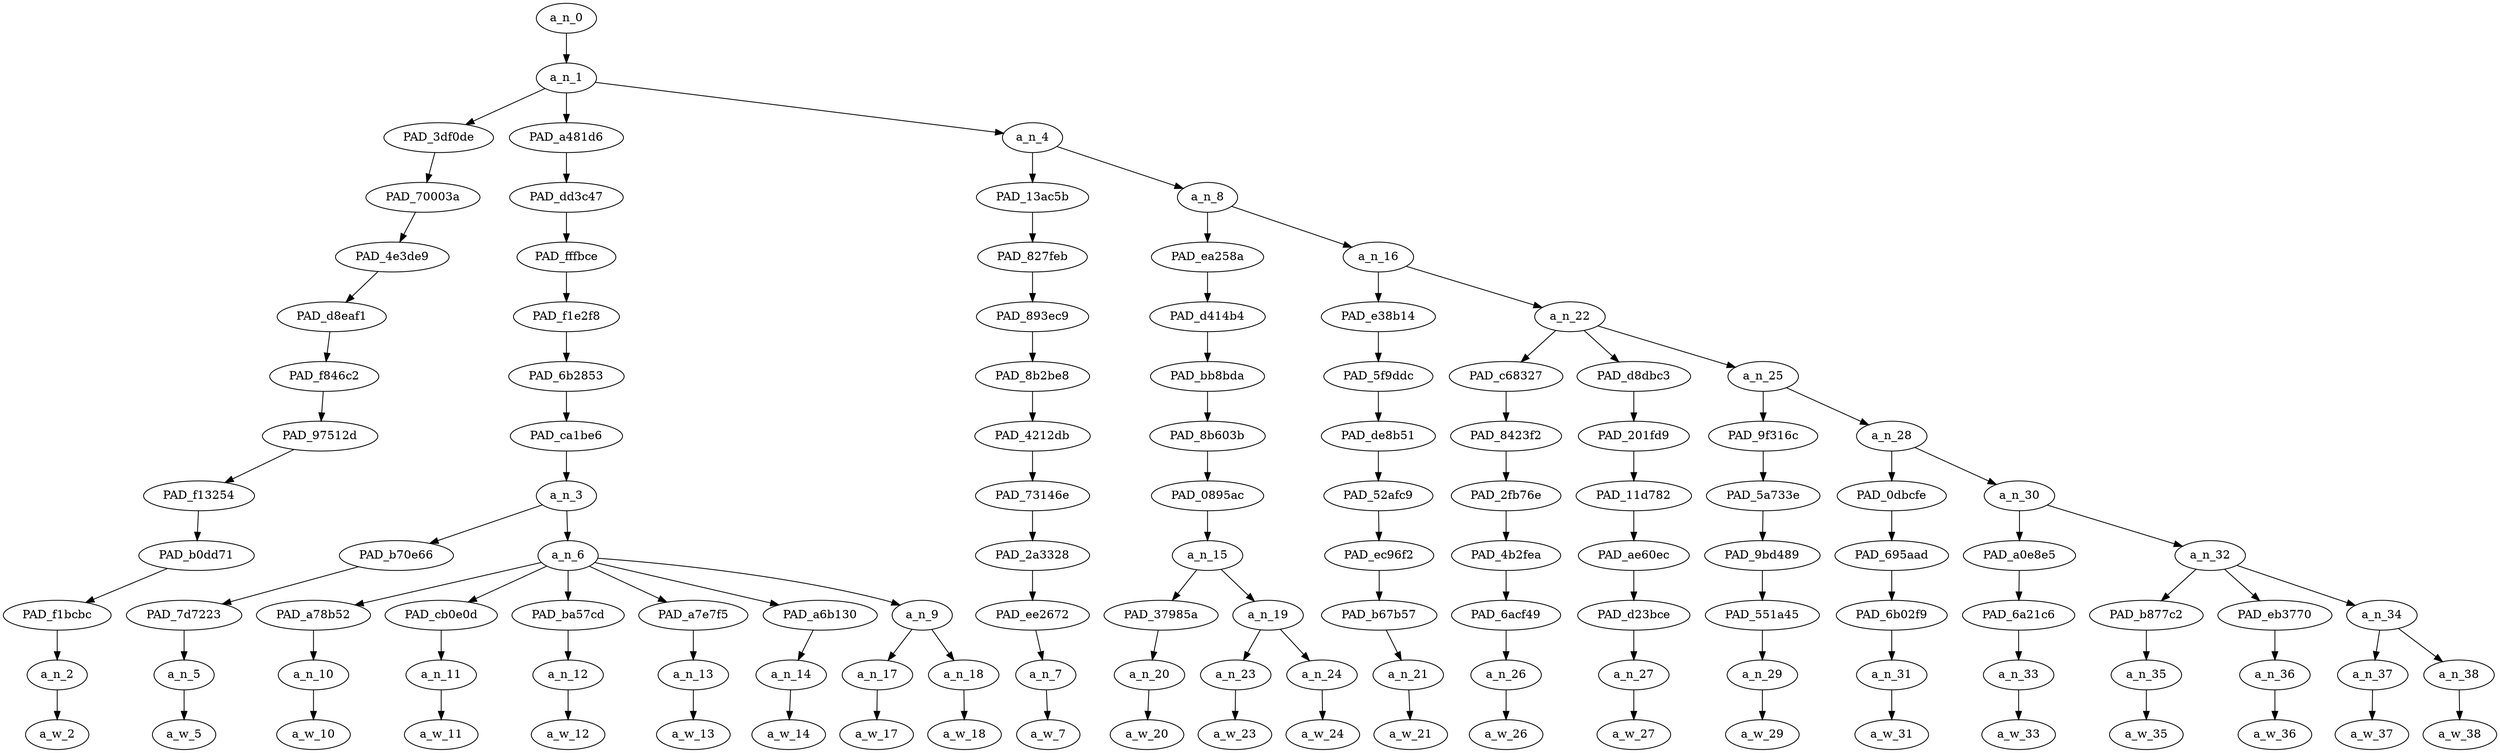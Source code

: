 strict digraph "" {
	a_n_0	[div_dir=1,
		index=0,
		level=12,
		pos="4.909432870370371,12!",
		text_span="[0, 1, 2, 3, 4, 5, 6, 7, 8, 9, 10, 11, 12, 13, 14, 15, 16, 17, 18, 19, 20, 21, 22]",
		value=1.00000000];
	a_n_1	[div_dir=1,
		index=0,
		level=11,
		pos="4.909432870370371,11!",
		text_span="[0, 1, 2, 3, 4, 5, 6, 7, 8, 9, 10, 11, 12, 13, 14, 15, 16, 17, 18, 19, 20, 21, 22]",
		value=0.99991185];
	a_n_0 -> a_n_1;
	PAD_3df0de	[div_dir=1,
		index=0,
		level=10,
		pos="0.0,10!",
		text_span="[0]",
		value=0.03175225];
	a_n_1 -> PAD_3df0de;
	PAD_a481d6	[div_dir=1,
		index=1,
		level=10,
		pos="3.2083333333333335,10!",
		text_span="[1, 2, 3, 4, 5, 6, 7, 8]",
		value=0.21855267];
	a_n_1 -> PAD_a481d6;
	a_n_4	[div_dir=1,
		index=2,
		level=10,
		pos="11.519965277777779,10!",
		text_span="[9, 10, 11, 12, 13, 14, 15, 16, 17, 18, 19, 20, 21, 22]",
		value=0.74951878];
	a_n_1 -> a_n_4;
	PAD_70003a	[div_dir=1,
		index=0,
		level=9,
		pos="0.0,9!",
		text_span="[0]",
		value=0.03175225];
	PAD_3df0de -> PAD_70003a;
	PAD_4e3de9	[div_dir=1,
		index=0,
		level=8,
		pos="0.0,8!",
		text_span="[0]",
		value=0.03175225];
	PAD_70003a -> PAD_4e3de9;
	PAD_d8eaf1	[div_dir=1,
		index=0,
		level=7,
		pos="0.0,7!",
		text_span="[0]",
		value=0.03175225];
	PAD_4e3de9 -> PAD_d8eaf1;
	PAD_f846c2	[div_dir=1,
		index=0,
		level=6,
		pos="0.0,6!",
		text_span="[0]",
		value=0.03175225];
	PAD_d8eaf1 -> PAD_f846c2;
	PAD_97512d	[div_dir=1,
		index=0,
		level=5,
		pos="0.0,5!",
		text_span="[0]",
		value=0.03175225];
	PAD_f846c2 -> PAD_97512d;
	PAD_f13254	[div_dir=1,
		index=0,
		level=4,
		pos="0.0,4!",
		text_span="[0]",
		value=0.03175225];
	PAD_97512d -> PAD_f13254;
	PAD_b0dd71	[div_dir=1,
		index=0,
		level=3,
		pos="0.0,3!",
		text_span="[0]",
		value=0.03175225];
	PAD_f13254 -> PAD_b0dd71;
	PAD_f1bcbc	[div_dir=1,
		index=0,
		level=2,
		pos="0.0,2!",
		text_span="[0]",
		value=0.03175225];
	PAD_b0dd71 -> PAD_f1bcbc;
	a_n_2	[div_dir=1,
		index=0,
		level=1,
		pos="0.0,1!",
		text_span="[0]",
		value=0.03175225];
	PAD_f1bcbc -> a_n_2;
	a_w_2	[div_dir=0,
		index=0,
		level=0,
		pos="0,0!",
		text_span="[0]",
		value=crash];
	a_n_2 -> a_w_2;
	PAD_dd3c47	[div_dir=1,
		index=1,
		level=9,
		pos="3.2083333333333335,9!",
		text_span="[1, 2, 3, 4, 5, 6, 7, 8]",
		value=0.21855267];
	PAD_a481d6 -> PAD_dd3c47;
	PAD_fffbce	[div_dir=1,
		index=1,
		level=8,
		pos="3.2083333333333335,8!",
		text_span="[1, 2, 3, 4, 5, 6, 7, 8]",
		value=0.21855267];
	PAD_dd3c47 -> PAD_fffbce;
	PAD_f1e2f8	[div_dir=1,
		index=1,
		level=7,
		pos="3.2083333333333335,7!",
		text_span="[1, 2, 3, 4, 5, 6, 7, 8]",
		value=0.21855267];
	PAD_fffbce -> PAD_f1e2f8;
	PAD_6b2853	[div_dir=1,
		index=1,
		level=6,
		pos="3.2083333333333335,6!",
		text_span="[1, 2, 3, 4, 5, 6, 7, 8]",
		value=0.21855267];
	PAD_f1e2f8 -> PAD_6b2853;
	PAD_ca1be6	[div_dir=1,
		index=1,
		level=5,
		pos="3.2083333333333335,5!",
		text_span="[1, 2, 3, 4, 5, 6, 7, 8]",
		value=0.21855267];
	PAD_6b2853 -> PAD_ca1be6;
	a_n_3	[div_dir=1,
		index=1,
		level=4,
		pos="3.2083333333333335,4!",
		text_span="[1, 2, 3, 4, 5, 6, 7, 8]",
		value=0.21855267];
	PAD_ca1be6 -> a_n_3;
	PAD_b70e66	[div_dir=1,
		index=1,
		level=3,
		pos="1.0,3!",
		text_span="[1]",
		value=0.02279864];
	a_n_3 -> PAD_b70e66;
	a_n_6	[div_dir=1,
		index=2,
		level=3,
		pos="5.416666666666667,3!",
		text_span="[2, 3, 4, 5, 6, 7, 8]",
		value=0.19574450];
	a_n_3 -> a_n_6;
	PAD_7d7223	[div_dir=1,
		index=1,
		level=2,
		pos="1.0,2!",
		text_span="[1]",
		value=0.02279864];
	PAD_b70e66 -> PAD_7d7223;
	a_n_5	[div_dir=1,
		index=1,
		level=1,
		pos="1.0,1!",
		text_span="[1]",
		value=0.02279864];
	PAD_7d7223 -> a_n_5;
	a_w_5	[div_dir=0,
		index=1,
		level=0,
		pos="1,0!",
		text_span="[1]",
		value=on];
	a_n_5 -> a_w_5;
	PAD_a78b52	[div_dir=-1,
		index=3,
		level=2,
		pos="4.0,2!",
		text_span="[4]",
		value=0.02658445];
	a_n_6 -> PAD_a78b52;
	PAD_cb0e0d	[div_dir=1,
		index=4,
		level=2,
		pos="5.0,2!",
		text_span="[5]",
		value=0.02900154];
	a_n_6 -> PAD_cb0e0d;
	PAD_ba57cd	[div_dir=-1,
		index=5,
		level=2,
		pos="6.0,2!",
		text_span="[6]",
		value=0.03122288];
	a_n_6 -> PAD_ba57cd;
	PAD_a7e7f5	[div_dir=1,
		index=6,
		level=2,
		pos="7.0,2!",
		text_span="[7]",
		value=0.01975718];
	a_n_6 -> PAD_a7e7f5;
	PAD_a6b130	[div_dir=-1,
		index=7,
		level=2,
		pos="8.0,2!",
		text_span="[8]",
		value=0.03012873];
	a_n_6 -> PAD_a6b130;
	a_n_9	[div_dir=-1,
		index=2,
		level=2,
		pos="2.5,2!",
		text_span="[2, 3]",
		value=0.05904763];
	a_n_6 -> a_n_9;
	a_n_10	[div_dir=-1,
		index=4,
		level=1,
		pos="4.0,1!",
		text_span="[4]",
		value=0.02658445];
	PAD_a78b52 -> a_n_10;
	a_w_10	[div_dir=0,
		index=4,
		level=0,
		pos="4,0!",
		text_span="[4]",
		value="<number>"];
	a_n_10 -> a_w_10;
	a_n_11	[div_dir=1,
		index=5,
		level=1,
		pos="5.0,1!",
		text_span="[5]",
		value=0.02900154];
	PAD_cb0e0d -> a_n_11;
	a_w_11	[div_dir=0,
		index=5,
		level=0,
		pos="5,0!",
		text_span="[5]",
		value=location];
	a_n_11 -> a_w_11;
	a_n_12	[div_dir=-1,
		index=6,
		level=1,
		pos="6.0,1!",
		text_span="[6]",
		value=0.03122288];
	PAD_ba57cd -> a_n_12;
	a_w_12	[div_dir=0,
		index=6,
		level=0,
		pos="6,0!",
		text_span="[6]",
		value=eb1];
	a_n_12 -> a_w_12;
	a_n_13	[div_dir=1,
		index=7,
		level=1,
		pos="7.0,1!",
		text_span="[7]",
		value=0.01975718];
	PAD_a7e7f5 -> a_n_13;
	a_w_13	[div_dir=0,
		index=7,
		level=0,
		pos="7,0!",
		text_span="[7]",
		value=i1];
	a_n_13 -> a_w_13;
	a_n_14	[div_dir=-1,
		index=8,
		level=1,
		pos="8.0,1!",
		text_span="[8]",
		value=0.03012873];
	PAD_a6b130 -> a_n_14;
	a_w_14	[div_dir=0,
		index=8,
		level=0,
		pos="8,0!",
		text_span="[8]",
		value="<number>1"];
	a_n_14 -> a_w_14;
	a_n_17	[div_dir=-1,
		index=2,
		level=1,
		pos="2.0,1!",
		text_span="[2]",
		value=0.03842359];
	a_n_9 -> a_n_17;
	a_n_18	[div_dir=-1,
		index=3,
		level=1,
		pos="3.0,1!",
		text_span="[3]",
		value=0.02059213];
	a_n_9 -> a_n_18;
	a_w_17	[div_dir=0,
		index=2,
		level=0,
		pos="2,0!",
		text_span="[2]",
		value=eb];
	a_n_17 -> a_w_17;
	a_w_18	[div_dir=0,
		index=3,
		level=0,
		pos="3,0!",
		text_span="[3]",
		value=i];
	a_n_18 -> a_w_18;
	PAD_13ac5b	[div_dir=1,
		index=2,
		level=9,
		pos="9.0,9!",
		text_span="[9]",
		value=0.03378306];
	a_n_4 -> PAD_13ac5b;
	a_n_8	[div_dir=1,
		index=3,
		level=9,
		pos="14.039930555555557,9!",
		text_span="[10, 11, 12, 13, 14, 15, 16, 17, 18, 19, 20, 21, 22]",
		value=0.71565650];
	a_n_4 -> a_n_8;
	PAD_827feb	[div_dir=1,
		index=2,
		level=8,
		pos="9.0,8!",
		text_span="[9]",
		value=0.03378306];
	PAD_13ac5b -> PAD_827feb;
	PAD_893ec9	[div_dir=1,
		index=2,
		level=7,
		pos="9.0,7!",
		text_span="[9]",
		value=0.03378306];
	PAD_827feb -> PAD_893ec9;
	PAD_8b2be8	[div_dir=1,
		index=2,
		level=6,
		pos="9.0,6!",
		text_span="[9]",
		value=0.03378306];
	PAD_893ec9 -> PAD_8b2be8;
	PAD_4212db	[div_dir=1,
		index=2,
		level=5,
		pos="9.0,5!",
		text_span="[9]",
		value=0.03378306];
	PAD_8b2be8 -> PAD_4212db;
	PAD_73146e	[div_dir=1,
		index=2,
		level=4,
		pos="9.0,4!",
		text_span="[9]",
		value=0.03378306];
	PAD_4212db -> PAD_73146e;
	PAD_2a3328	[div_dir=1,
		index=3,
		level=3,
		pos="9.0,3!",
		text_span="[9]",
		value=0.03378306];
	PAD_73146e -> PAD_2a3328;
	PAD_ee2672	[div_dir=1,
		index=8,
		level=2,
		pos="9.0,2!",
		text_span="[9]",
		value=0.03378306];
	PAD_2a3328 -> PAD_ee2672;
	a_n_7	[div_dir=1,
		index=9,
		level=1,
		pos="9.0,1!",
		text_span="[9]",
		value=0.03378306];
	PAD_ee2672 -> a_n_7;
	a_w_7	[div_dir=0,
		index=9,
		level=0,
		pos="9,0!",
		text_span="[9]",
		value=at];
	a_n_7 -> a_w_7;
	PAD_ea258a	[div_dir=-1,
		index=3,
		level=8,
		pos="11.25,8!",
		text_span="[10, 11, 12]",
		value=0.29740365];
	a_n_8 -> PAD_ea258a;
	a_n_16	[div_dir=1,
		index=4,
		level=8,
		pos="16.829861111111114,8!",
		text_span="[13, 14, 15, 16, 17, 18, 19, 20, 21, 22]",
		value=0.41817345];
	a_n_8 -> a_n_16;
	PAD_d414b4	[div_dir=-1,
		index=3,
		level=7,
		pos="11.25,7!",
		text_span="[10, 11, 12]",
		value=0.29740365];
	PAD_ea258a -> PAD_d414b4;
	PAD_bb8bda	[div_dir=-1,
		index=3,
		level=6,
		pos="11.25,6!",
		text_span="[10, 11, 12]",
		value=0.29740365];
	PAD_d414b4 -> PAD_bb8bda;
	PAD_8b603b	[div_dir=-1,
		index=3,
		level=5,
		pos="11.25,5!",
		text_span="[10, 11, 12]",
		value=0.29740365];
	PAD_bb8bda -> PAD_8b603b;
	PAD_0895ac	[div_dir=-1,
		index=3,
		level=4,
		pos="11.25,4!",
		text_span="[10, 11, 12]",
		value=0.29740365];
	PAD_8b603b -> PAD_0895ac;
	a_n_15	[div_dir=-1,
		index=4,
		level=3,
		pos="11.25,3!",
		text_span="[10, 11, 12]",
		value=0.29740365];
	PAD_0895ac -> a_n_15;
	PAD_37985a	[div_dir=1,
		index=10,
		level=2,
		pos="12.0,2!",
		text_span="[12]",
		value=0.07128043];
	a_n_15 -> PAD_37985a;
	a_n_19	[div_dir=-1,
		index=9,
		level=2,
		pos="10.5,2!",
		text_span="[10, 11]",
		value=0.22612096];
	a_n_15 -> a_n_19;
	a_n_20	[div_dir=1,
		index=12,
		level=1,
		pos="12.0,1!",
		text_span="[12]",
		value=0.07128043];
	PAD_37985a -> a_n_20;
	a_w_20	[div_dir=0,
		index=12,
		level=0,
		pos="12,0!",
		text_span="[12]",
		value=lanes];
	a_n_20 -> a_w_20;
	a_n_23	[div_dir=-1,
		index=10,
		level=1,
		pos="10.0,1!",
		text_span="[10]",
		value=0.08707298];
	a_n_19 -> a_n_23;
	a_n_24	[div_dir=-1,
		index=11,
		level=1,
		pos="11.0,1!",
		text_span="[11]",
		value=0.13896632];
	a_n_19 -> a_n_24;
	a_w_23	[div_dir=0,
		index=10,
		level=0,
		pos="10,0!",
		text_span="[10]",
		value=van];
	a_n_23 -> a_w_23;
	a_w_24	[div_dir=0,
		index=11,
		level=0,
		pos="11,0!",
		text_span="[11]",
		value=dyke];
	a_n_24 -> a_w_24;
	PAD_e38b14	[div_dir=-1,
		index=4,
		level=7,
		pos="13.0,7!",
		text_span="[13]",
		value=0.03719518];
	a_n_16 -> PAD_e38b14;
	a_n_22	[div_dir=1,
		index=5,
		level=7,
		pos="20.659722222222225,7!",
		text_span="[14, 15, 16, 17, 18, 19, 20, 21, 22]",
		value=0.38088860];
	a_n_16 -> a_n_22;
	PAD_5f9ddc	[div_dir=-1,
		index=4,
		level=6,
		pos="13.0,6!",
		text_span="[13]",
		value=0.03719518];
	PAD_e38b14 -> PAD_5f9ddc;
	PAD_de8b51	[div_dir=-1,
		index=4,
		level=5,
		pos="13.0,5!",
		text_span="[13]",
		value=0.03719518];
	PAD_5f9ddc -> PAD_de8b51;
	PAD_52afc9	[div_dir=-1,
		index=4,
		level=4,
		pos="13.0,4!",
		text_span="[13]",
		value=0.03719518];
	PAD_de8b51 -> PAD_52afc9;
	PAD_ec96f2	[div_dir=-1,
		index=5,
		level=3,
		pos="13.0,3!",
		text_span="[13]",
		value=0.03719518];
	PAD_52afc9 -> PAD_ec96f2;
	PAD_b67b57	[div_dir=-1,
		index=11,
		level=2,
		pos="13.0,2!",
		text_span="[13]",
		value=0.03719518];
	PAD_ec96f2 -> PAD_b67b57;
	a_n_21	[div_dir=-1,
		index=13,
		level=1,
		pos="13.0,1!",
		text_span="[13]",
		value=0.03719518];
	PAD_b67b57 -> a_n_21;
	a_w_21	[div_dir=0,
		index=13,
		level=0,
		pos="13,0!",
		text_span="[13]",
		value=blocked];
	a_n_21 -> a_w_21;
	PAD_c68327	[div_dir=1,
		index=6,
		level=6,
		pos="21.0,6!",
		text_span="[21]",
		value=0.04064002];
	a_n_22 -> PAD_c68327;
	PAD_d8dbc3	[div_dir=1,
		index=7,
		level=6,
		pos="22.0,6!",
		text_span="[22]",
		value=0.09488116];
	a_n_22 -> PAD_d8dbc3;
	a_n_25	[div_dir=1,
		index=5,
		level=6,
		pos="18.979166666666668,6!",
		text_span="[14, 15, 16, 17, 18, 19, 20]",
		value=0.24524694];
	a_n_22 -> a_n_25;
	PAD_8423f2	[div_dir=1,
		index=7,
		level=5,
		pos="21.0,5!",
		text_span="[21]",
		value=0.04064002];
	PAD_c68327 -> PAD_8423f2;
	PAD_2fb76e	[div_dir=1,
		index=8,
		level=4,
		pos="21.0,4!",
		text_span="[21]",
		value=0.04064002];
	PAD_8423f2 -> PAD_2fb76e;
	PAD_4b2fea	[div_dir=1,
		index=10,
		level=3,
		pos="21.0,3!",
		text_span="[21]",
		value=0.04064002];
	PAD_2fb76e -> PAD_4b2fea;
	PAD_6acf49	[div_dir=1,
		index=18,
		level=2,
		pos="21.0,2!",
		text_span="[21]",
		value=0.04064002];
	PAD_4b2fea -> PAD_6acf49;
	a_n_26	[div_dir=1,
		index=21,
		level=1,
		pos="21.0,1!",
		text_span="[21]",
		value=0.04064002];
	PAD_6acf49 -> a_n_26;
	a_w_26	[div_dir=0,
		index=21,
		level=0,
		pos="21,0!",
		text_span="[21]",
		value=county];
	a_n_26 -> a_w_26;
	PAD_201fd9	[div_dir=1,
		index=8,
		level=5,
		pos="22.0,5!",
		text_span="[22]",
		value=0.09488116];
	PAD_d8dbc3 -> PAD_201fd9;
	PAD_11d782	[div_dir=1,
		index=9,
		level=4,
		pos="22.0,4!",
		text_span="[22]",
		value=0.09488116];
	PAD_201fd9 -> PAD_11d782;
	PAD_ae60ec	[div_dir=1,
		index=11,
		level=3,
		pos="22.0,3!",
		text_span="[22]",
		value=0.09488116];
	PAD_11d782 -> PAD_ae60ec;
	PAD_d23bce	[div_dir=1,
		index=19,
		level=2,
		pos="22.0,2!",
		text_span="[22]",
		value=0.09488116];
	PAD_ae60ec -> PAD_d23bce;
	a_n_27	[div_dir=1,
		index=22,
		level=1,
		pos="22.0,1!",
		text_span="[22]",
		value=0.09488116];
	PAD_d23bce -> a_n_27;
	a_w_27	[div_dir=0,
		index=22,
		level=0,
		pos="22,0!",
		text_span="[22]",
		value=macomb];
	a_n_27 -> a_w_27;
	PAD_9f316c	[div_dir=1,
		index=6,
		level=5,
		pos="20.0,5!",
		text_span="[20]",
		value=0.05202430];
	a_n_25 -> PAD_9f316c;
	a_n_28	[div_dir=1,
		index=5,
		level=5,
		pos="17.958333333333336,5!",
		text_span="[14, 15, 16, 17, 18, 19]",
		value=0.19313342];
	a_n_25 -> a_n_28;
	PAD_5a733e	[div_dir=1,
		index=7,
		level=4,
		pos="20.0,4!",
		text_span="[20]",
		value=0.05202430];
	PAD_9f316c -> PAD_5a733e;
	PAD_9bd489	[div_dir=1,
		index=9,
		level=3,
		pos="20.0,3!",
		text_span="[20]",
		value=0.05202430];
	PAD_5a733e -> PAD_9bd489;
	PAD_551a45	[div_dir=1,
		index=17,
		level=2,
		pos="20.0,2!",
		text_span="[20]",
		value=0.05202430];
	PAD_9bd489 -> PAD_551a45;
	a_n_29	[div_dir=1,
		index=20,
		level=1,
		pos="20.0,1!",
		text_span="[20]",
		value=0.05202430];
	PAD_551a45 -> a_n_29;
	a_w_29	[div_dir=0,
		index=20,
		level=0,
		pos="20,0!",
		text_span="[20]",
		value=crash1];
	a_n_29 -> a_w_29;
	PAD_0dbcfe	[div_dir=1,
		index=6,
		level=4,
		pos="19.0,4!",
		text_span="[19]",
		value=0.03191230];
	a_n_28 -> PAD_0dbcfe;
	a_n_30	[div_dir=1,
		index=5,
		level=4,
		pos="16.916666666666668,4!",
		text_span="[14, 15, 16, 17, 18]",
		value=0.16116693];
	a_n_28 -> a_n_30;
	PAD_695aad	[div_dir=1,
		index=8,
		level=3,
		pos="19.0,3!",
		text_span="[19]",
		value=0.03191230];
	PAD_0dbcfe -> PAD_695aad;
	PAD_6b02f9	[div_dir=1,
		index=16,
		level=2,
		pos="19.0,2!",
		text_span="[19]",
		value=0.03191230];
	PAD_695aad -> PAD_6b02f9;
	a_n_31	[div_dir=1,
		index=19,
		level=1,
		pos="19.0,1!",
		text_span="[19]",
		value=0.03191230];
	PAD_6b02f9 -> a_n_31;
	a_w_31	[div_dir=0,
		index=19,
		level=0,
		pos="19,0!",
		text_span="[19]",
		value=type];
	a_n_31 -> a_w_31;
	PAD_a0e8e5	[div_dir=-1,
		index=7,
		level=3,
		pos="18.0,3!",
		text_span="[18]",
		value=0.03733643];
	a_n_30 -> PAD_a0e8e5;
	a_n_32	[div_dir=1,
		index=6,
		level=3,
		pos="15.833333333333334,3!",
		text_span="[14, 15, 16, 17]",
		value=0.12379428];
	a_n_30 -> a_n_32;
	PAD_6a21c6	[div_dir=-1,
		index=15,
		level=2,
		pos="18.0,2!",
		text_span="[18]",
		value=0.03733643];
	PAD_a0e8e5 -> PAD_6a21c6;
	a_n_33	[div_dir=-1,
		index=18,
		level=1,
		pos="18.0,1!",
		text_span="[18]",
		value=0.03733643];
	PAD_6a21c6 -> a_n_33;
	a_w_33	[div_dir=0,
		index=18,
		level=0,
		pos="18,0!",
		text_span="[18]",
		value=event];
	a_n_33 -> a_w_33;
	PAD_b877c2	[div_dir=1,
		index=13,
		level=2,
		pos="16.0,2!",
		text_span="[16]",
		value=0.02178640];
	a_n_32 -> PAD_b877c2;
	PAD_eb3770	[div_dir=1,
		index=14,
		level=2,
		pos="17.0,2!",
		text_span="[17]",
		value=0.04900128];
	a_n_32 -> PAD_eb3770;
	a_n_34	[div_dir=1,
		index=12,
		level=2,
		pos="14.5,2!",
		text_span="[14, 15]",
		value=0.05293122];
	a_n_32 -> a_n_34;
	a_n_35	[div_dir=1,
		index=16,
		level=1,
		pos="16.0,1!",
		text_span="[16]",
		value=0.02178640];
	PAD_b877c2 -> a_n_35;
	a_w_35	[div_dir=0,
		index=16,
		level=0,
		pos="16,0!",
		text_span="[16]",
		value=left1];
	a_n_35 -> a_w_35;
	a_n_36	[div_dir=1,
		index=17,
		level=1,
		pos="17.0,1!",
		text_span="[17]",
		value=0.04900128];
	PAD_eb3770 -> a_n_36;
	a_w_36	[div_dir=0,
		index=17,
		level=0,
		pos="17,0!",
		text_span="[17]",
		value=lane];
	a_n_36 -> a_w_36;
	a_n_37	[div_dir=1,
		index=14,
		level=1,
		pos="14.0,1!",
		text_span="[14]",
		value=0.02085756];
	a_n_34 -> a_n_37;
	a_n_38	[div_dir=1,
		index=15,
		level=1,
		pos="15.0,1!",
		text_span="[15]",
		value=0.03200811];
	a_n_34 -> a_n_38;
	a_w_37	[div_dir=0,
		index=14,
		level=0,
		pos="14,0!",
		text_span="[14]",
		value=left];
	a_n_37 -> a_w_37;
	a_w_38	[div_dir=0,
		index=15,
		level=0,
		pos="15,0!",
		text_span="[15]",
		value=shoulder];
	a_n_38 -> a_w_38;
}
